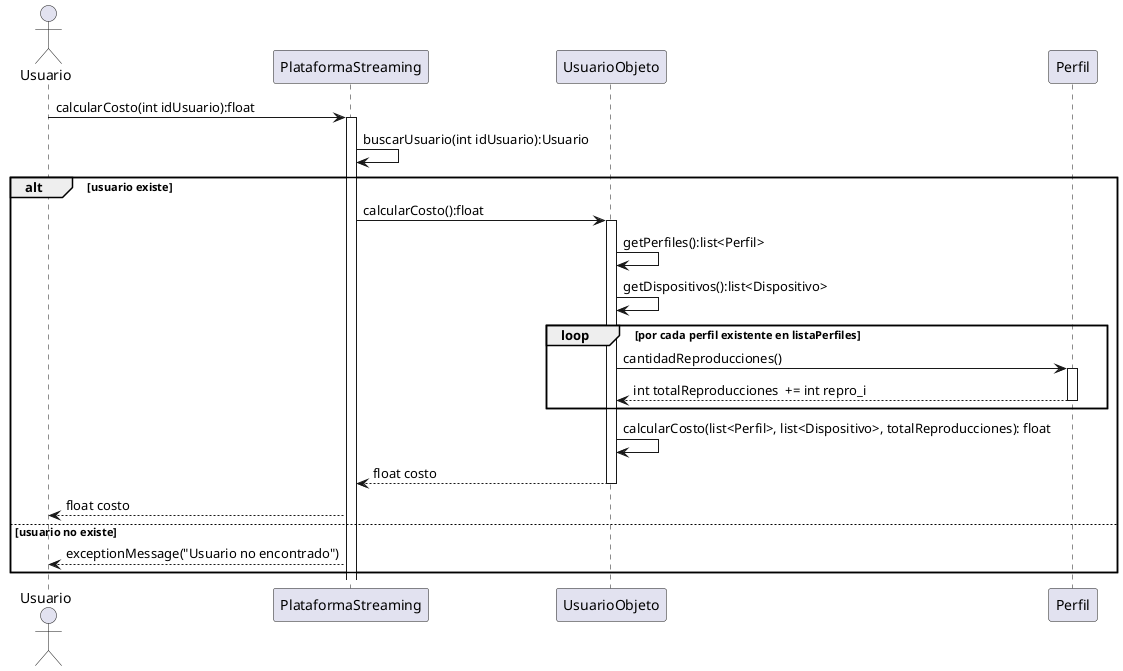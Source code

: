 @startuml
actor Usuario
participant PlataformaStreaming as PS
participant UsuarioObjeto       as U
participant Perfil           as P

Usuario -> PS : calcularCosto(int idUsuario):float
activate PS
PS -> PS : buscarUsuario(int idUsuario):Usuario
alt usuario existe
  PS -> U : calcularCosto():float
  activate U

  U -> U : getPerfiles():list<Perfil>
  U -> U : getDispositivos():list<Dispositivo>
  loop por cada perfil existente en listaPerfiles
    U -> P : cantidadReproducciones()
    activate P
    P --> U : int totalReproducciones  += int repro_i
    deactivate P
  end
  U -> U : calcularCosto(list<Perfil>, list<Dispositivo>, totalReproducciones): float
  U --> PS : float costo
  deactivate U

  PS --> Usuario : float costo
else usuario no existe
  PS --> Usuario : exceptionMessage("Usuario no encontrado")
end

@enduml